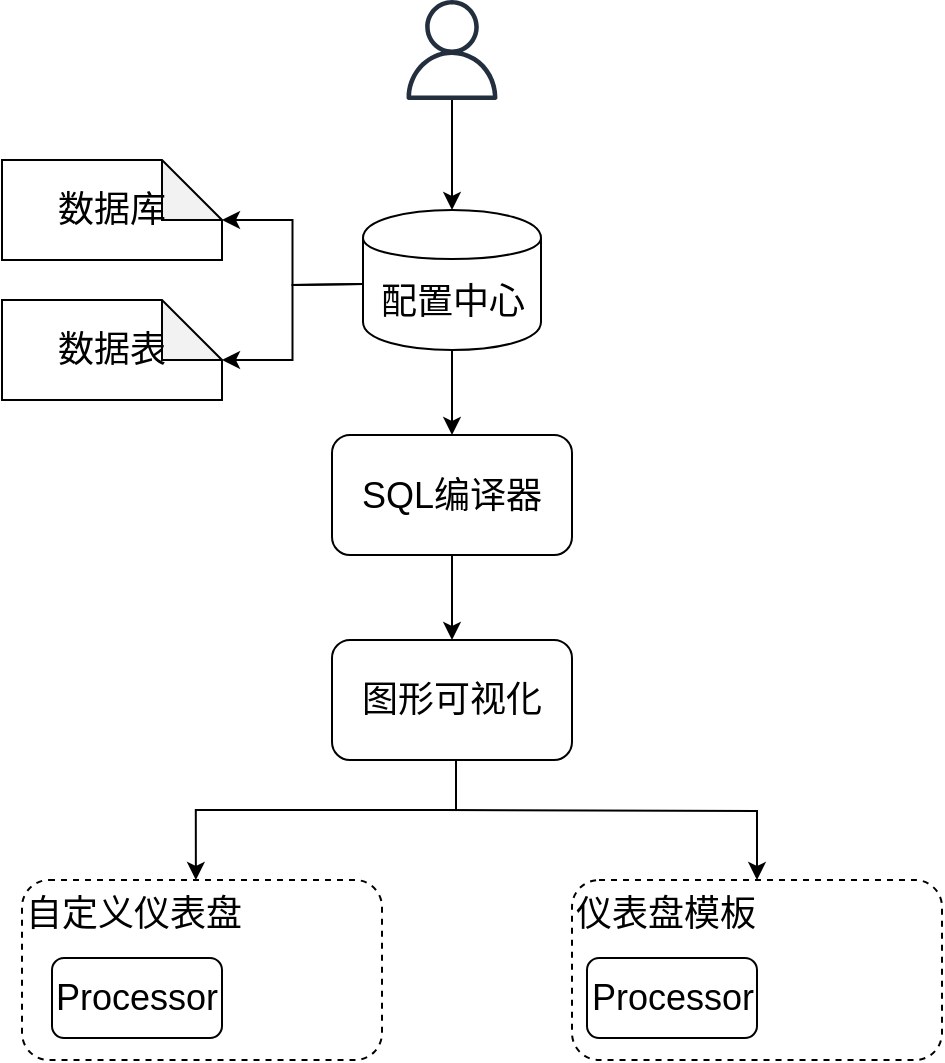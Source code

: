 <mxfile version="11.1.4" type="github"><diagram id="myinNVYCIko9zgUoL7R_" name="Page-1"><mxGraphModel dx="868" dy="489" grid="1" gridSize="10" guides="1" tooltips="1" connect="1" arrows="1" fold="1" page="1" pageScale="1" pageWidth="827" pageHeight="1169" math="0" shadow="0"><root><mxCell id="0"/><mxCell id="1" parent="0"/><mxCell id="PpLZXaeI9qa9LGROMjDV-1" value="" style="outlineConnect=0;fontColor=#232F3E;gradientColor=none;fillColor=#232F3E;strokeColor=none;dashed=0;verticalLabelPosition=bottom;verticalAlign=top;align=center;html=1;fontSize=12;fontStyle=0;aspect=fixed;pointerEvents=1;shape=mxgraph.aws4.user;" vertex="1" parent="1"><mxGeometry x="240" y="20" width="50" height="50" as="geometry"/></mxCell><mxCell id="PpLZXaeI9qa9LGROMjDV-2" value="" style="endArrow=classic;html=1;entryX=0.5;entryY=0;entryDx=0;entryDy=0;" edge="1" parent="1" source="PpLZXaeI9qa9LGROMjDV-1" target="PpLZXaeI9qa9LGROMjDV-3"><mxGeometry width="50" height="50" relative="1" as="geometry"><mxPoint x="240" y="140" as="sourcePoint"/><mxPoint x="265" y="120" as="targetPoint"/></mxGeometry></mxCell><mxCell id="PpLZXaeI9qa9LGROMjDV-3" value="配置中心" style="shape=cylinder;whiteSpace=wrap;html=1;boundedLbl=1;backgroundOutline=1;fontSize=18;align=center;" vertex="1" parent="1"><mxGeometry x="220.5" y="125" width="89" height="70" as="geometry"/></mxCell><mxCell id="PpLZXaeI9qa9LGROMjDV-4" style="edgeStyle=orthogonalEdgeStyle;rounded=0;orthogonalLoop=1;jettySize=auto;html=1;entryX=0;entryY=0;entryDx=110;entryDy=30;entryPerimeter=0;fontSize=18;" edge="1" parent="1" target="PpLZXaeI9qa9LGROMjDV-7"><mxGeometry relative="1" as="geometry"><mxPoint x="220.5" y="162" as="sourcePoint"/><mxPoint x="175" y="130" as="targetPoint"/></mxGeometry></mxCell><mxCell id="PpLZXaeI9qa9LGROMjDV-5" style="edgeStyle=orthogonalEdgeStyle;rounded=0;orthogonalLoop=1;jettySize=auto;html=1;fontSize=18;entryX=0;entryY=0;entryDx=110;entryDy=30;entryPerimeter=0;" edge="1" parent="1" target="PpLZXaeI9qa9LGROMjDV-8"><mxGeometry relative="1" as="geometry"><mxPoint x="220.5" y="162" as="sourcePoint"/><mxPoint x="190" y="230" as="targetPoint"/></mxGeometry></mxCell><mxCell id="PpLZXaeI9qa9LGROMjDV-7" value="数据库" style="shape=note;whiteSpace=wrap;html=1;backgroundOutline=1;darkOpacity=0.05;fontSize=18;align=center;" vertex="1" parent="1"><mxGeometry x="40" y="100" width="110" height="50" as="geometry"/></mxCell><mxCell id="PpLZXaeI9qa9LGROMjDV-8" value="数据表" style="shape=note;whiteSpace=wrap;html=1;backgroundOutline=1;darkOpacity=0.05;fontSize=18;align=center;" vertex="1" parent="1"><mxGeometry x="40" y="170" width="110" height="50" as="geometry"/></mxCell><mxCell id="PpLZXaeI9qa9LGROMjDV-12" value="" style="endArrow=classic;html=1;exitX=0.5;exitY=1;exitDx=0;exitDy=0;entryX=0.5;entryY=0;entryDx=0;entryDy=0;" edge="1" parent="1" source="PpLZXaeI9qa9LGROMjDV-3" target="PpLZXaeI9qa9LGROMjDV-13"><mxGeometry width="50" height="50" relative="1" as="geometry"><mxPoint x="40" y="290" as="sourcePoint"/><mxPoint x="265" y="260" as="targetPoint"/></mxGeometry></mxCell><mxCell id="PpLZXaeI9qa9LGROMjDV-13" value="SQL编译器" style="rounded=1;whiteSpace=wrap;html=1;fontSize=18;" vertex="1" parent="1"><mxGeometry x="205" y="237.5" width="120" height="60" as="geometry"/></mxCell><mxCell id="PpLZXaeI9qa9LGROMjDV-14" value="图形可视化" style="rounded=1;whiteSpace=wrap;html=1;fontSize=18;" vertex="1" parent="1"><mxGeometry x="205" y="340" width="120" height="60" as="geometry"/></mxCell><mxCell id="PpLZXaeI9qa9LGROMjDV-15" value="" style="endArrow=classic;html=1;exitX=0.5;exitY=1;exitDx=0;exitDy=0;entryX=0.5;entryY=0;entryDx=0;entryDy=0;" edge="1" parent="1" source="PpLZXaeI9qa9LGROMjDV-13" target="PpLZXaeI9qa9LGROMjDV-14"><mxGeometry width="50" height="50" relative="1" as="geometry"><mxPoint x="270" y="320" as="sourcePoint"/><mxPoint x="260" y="370" as="targetPoint"/></mxGeometry></mxCell><mxCell id="PpLZXaeI9qa9LGROMjDV-17" value="自定义仪表盘" style="rounded=1;whiteSpace=wrap;html=1;fontSize=18;dashed=1;align=left;verticalAlign=top;" vertex="1" parent="1"><mxGeometry x="50" y="460" width="180" height="90" as="geometry"/></mxCell><mxCell id="PpLZXaeI9qa9LGROMjDV-18" value="" style="shape=image;html=1;verticalAlign=top;verticalLabelPosition=bottom;labelBackgroundColor=#ffffff;imageAspect=0;aspect=fixed;image=https://cdn4.iconfinder.com/data/icons/small-n-flat/24/user-alt-128.png;fontSize=18;align=center;" vertex="1" parent="1"><mxGeometry x="162" y="471" width="68" height="68" as="geometry"/></mxCell><mxCell id="PpLZXaeI9qa9LGROMjDV-19" value="Processor" style="rounded=1;whiteSpace=wrap;html=1;fontSize=18;" vertex="1" parent="1"><mxGeometry x="65" y="499" width="85" height="40" as="geometry"/></mxCell><mxCell id="PpLZXaeI9qa9LGROMjDV-20" value="仪表盘模板" style="rounded=1;whiteSpace=wrap;html=1;fontSize=18;dashed=1;align=left;verticalAlign=top;" vertex="1" parent="1"><mxGeometry x="325" y="460" width="185" height="90" as="geometry"/></mxCell><mxCell id="PpLZXaeI9qa9LGROMjDV-21" value="" style="shape=image;html=1;verticalAlign=top;verticalLabelPosition=bottom;labelBackgroundColor=#ffffff;imageAspect=0;aspect=fixed;image=https://cdn4.iconfinder.com/data/icons/small-n-flat/24/user-alt-128.png;fontSize=18;align=center;" vertex="1" parent="1"><mxGeometry x="430" y="471" width="68" height="68" as="geometry"/></mxCell><mxCell id="PpLZXaeI9qa9LGROMjDV-23" value="Processor" style="rounded=1;whiteSpace=wrap;html=1;fontSize=18;" vertex="1" parent="1"><mxGeometry x="332.5" y="499" width="85" height="40" as="geometry"/></mxCell><mxCell id="PpLZXaeI9qa9LGROMjDV-30" style="edgeStyle=orthogonalEdgeStyle;rounded=0;orthogonalLoop=1;jettySize=auto;html=1;fontSize=18;exitX=0.5;exitY=1;exitDx=0;exitDy=0;entryX=0.483;entryY=0;entryDx=0;entryDy=0;entryPerimeter=0;" edge="1" parent="1" target="PpLZXaeI9qa9LGROMjDV-17"><mxGeometry relative="1" as="geometry"><mxPoint x="137" y="450" as="targetPoint"/><mxPoint x="267" y="400" as="sourcePoint"/><Array as="points"><mxPoint x="267" y="425"/><mxPoint x="137" y="425"/></Array></mxGeometry></mxCell><mxCell id="PpLZXaeI9qa9LGROMjDV-31" style="edgeStyle=orthogonalEdgeStyle;rounded=0;orthogonalLoop=1;jettySize=auto;html=1;fontSize=18;entryX=0.5;entryY=0;entryDx=0;entryDy=0;" edge="1" parent="1" target="PpLZXaeI9qa9LGROMjDV-20"><mxGeometry relative="1" as="geometry"><mxPoint x="260" y="425" as="sourcePoint"/><mxPoint x="410" y="445" as="targetPoint"/></mxGeometry></mxCell></root></mxGraphModel></diagram></mxfile>